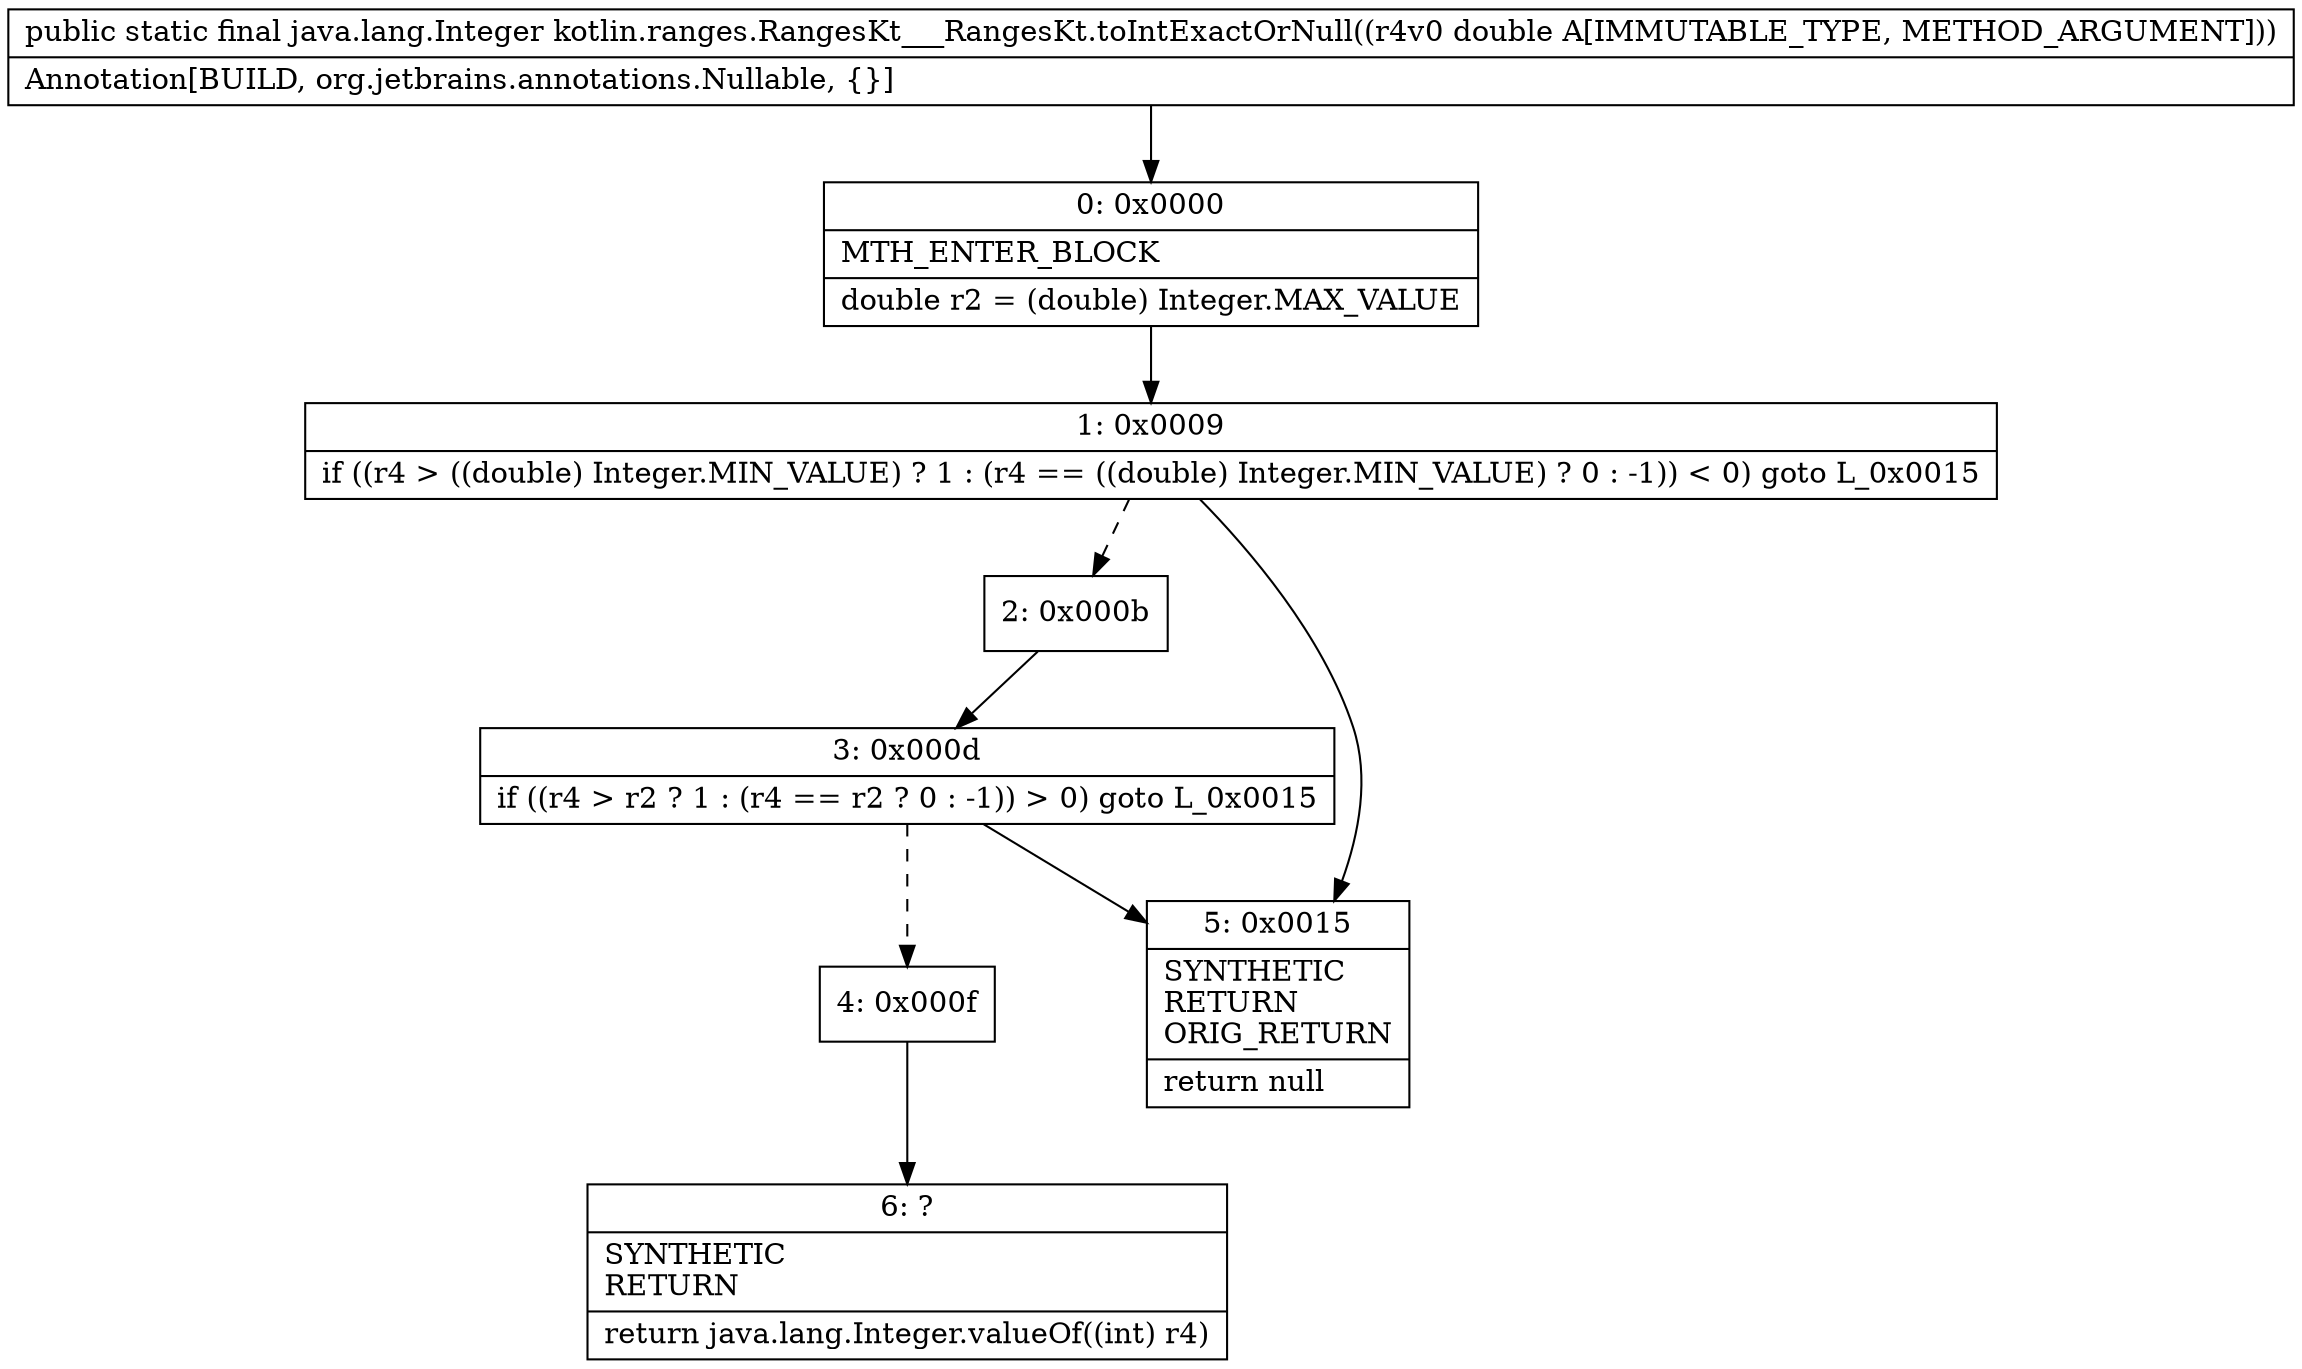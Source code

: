 digraph "CFG forkotlin.ranges.RangesKt___RangesKt.toIntExactOrNull(D)Ljava\/lang\/Integer;" {
Node_0 [shape=record,label="{0\:\ 0x0000|MTH_ENTER_BLOCK\l|double r2 = (double) Integer.MAX_VALUE\l}"];
Node_1 [shape=record,label="{1\:\ 0x0009|if ((r4 \> ((double) Integer.MIN_VALUE) ? 1 : (r4 == ((double) Integer.MIN_VALUE) ? 0 : \-1)) \< 0) goto L_0x0015\l}"];
Node_2 [shape=record,label="{2\:\ 0x000b}"];
Node_3 [shape=record,label="{3\:\ 0x000d|if ((r4 \> r2 ? 1 : (r4 == r2 ? 0 : \-1)) \> 0) goto L_0x0015\l}"];
Node_4 [shape=record,label="{4\:\ 0x000f}"];
Node_5 [shape=record,label="{5\:\ 0x0015|SYNTHETIC\lRETURN\lORIG_RETURN\l|return null\l}"];
Node_6 [shape=record,label="{6\:\ ?|SYNTHETIC\lRETURN\l|return java.lang.Integer.valueOf((int) r4)\l}"];
MethodNode[shape=record,label="{public static final java.lang.Integer kotlin.ranges.RangesKt___RangesKt.toIntExactOrNull((r4v0 double A[IMMUTABLE_TYPE, METHOD_ARGUMENT]))  | Annotation[BUILD, org.jetbrains.annotations.Nullable, \{\}]\l}"];
MethodNode -> Node_0;
Node_0 -> Node_1;
Node_1 -> Node_2[style=dashed];
Node_1 -> Node_5;
Node_2 -> Node_3;
Node_3 -> Node_4[style=dashed];
Node_3 -> Node_5;
Node_4 -> Node_6;
}

